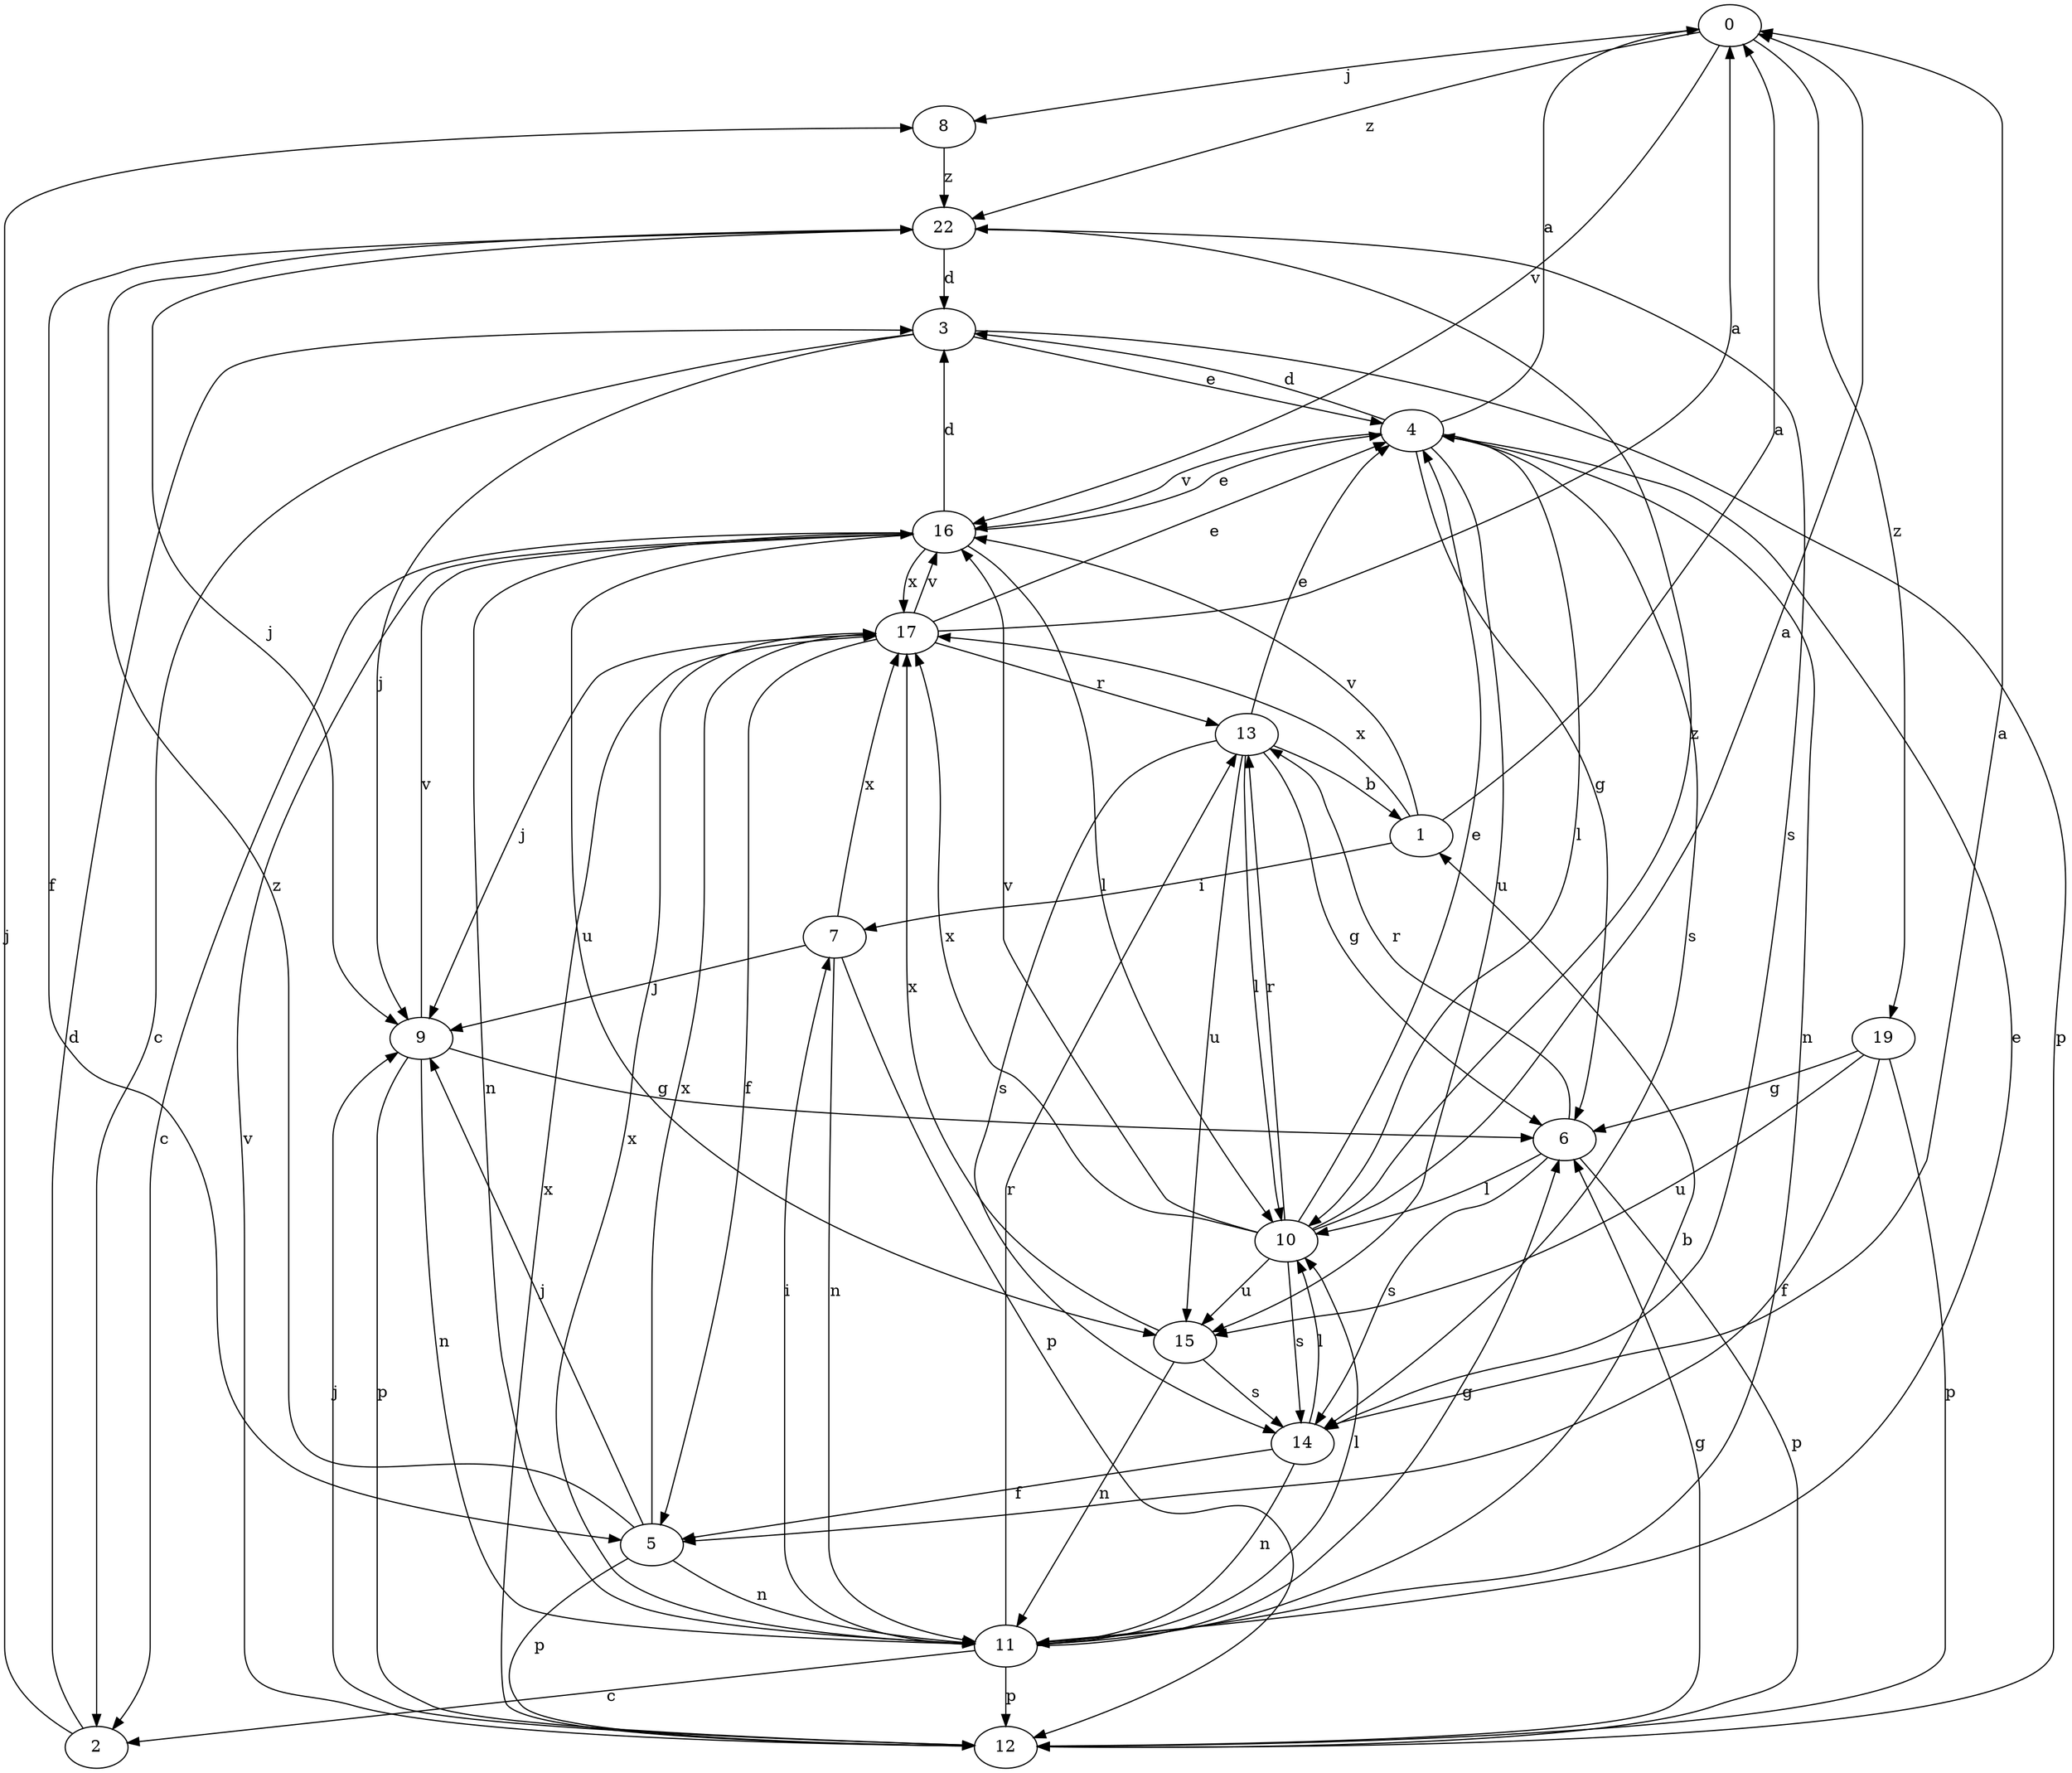 strict digraph  {
0;
1;
2;
3;
4;
5;
6;
7;
8;
9;
10;
11;
12;
13;
14;
15;
16;
17;
19;
22;
0 -> 8  [label=j];
0 -> 16  [label=v];
0 -> 19  [label=z];
0 -> 22  [label=z];
1 -> 0  [label=a];
1 -> 7  [label=i];
1 -> 16  [label=v];
1 -> 17  [label=x];
2 -> 3  [label=d];
2 -> 8  [label=j];
3 -> 2  [label=c];
3 -> 4  [label=e];
3 -> 9  [label=j];
3 -> 12  [label=p];
4 -> 0  [label=a];
4 -> 3  [label=d];
4 -> 6  [label=g];
4 -> 10  [label=l];
4 -> 11  [label=n];
4 -> 14  [label=s];
4 -> 15  [label=u];
4 -> 16  [label=v];
5 -> 9  [label=j];
5 -> 11  [label=n];
5 -> 12  [label=p];
5 -> 17  [label=x];
5 -> 22  [label=z];
6 -> 10  [label=l];
6 -> 12  [label=p];
6 -> 13  [label=r];
6 -> 14  [label=s];
7 -> 9  [label=j];
7 -> 11  [label=n];
7 -> 12  [label=p];
7 -> 17  [label=x];
8 -> 22  [label=z];
9 -> 6  [label=g];
9 -> 11  [label=n];
9 -> 12  [label=p];
9 -> 16  [label=v];
10 -> 0  [label=a];
10 -> 4  [label=e];
10 -> 13  [label=r];
10 -> 14  [label=s];
10 -> 15  [label=u];
10 -> 16  [label=v];
10 -> 17  [label=x];
10 -> 22  [label=z];
11 -> 1  [label=b];
11 -> 2  [label=c];
11 -> 4  [label=e];
11 -> 6  [label=g];
11 -> 7  [label=i];
11 -> 10  [label=l];
11 -> 12  [label=p];
11 -> 13  [label=r];
11 -> 17  [label=x];
12 -> 6  [label=g];
12 -> 9  [label=j];
12 -> 16  [label=v];
12 -> 17  [label=x];
13 -> 1  [label=b];
13 -> 4  [label=e];
13 -> 6  [label=g];
13 -> 10  [label=l];
13 -> 14  [label=s];
13 -> 15  [label=u];
14 -> 0  [label=a];
14 -> 5  [label=f];
14 -> 10  [label=l];
14 -> 11  [label=n];
15 -> 11  [label=n];
15 -> 14  [label=s];
15 -> 17  [label=x];
16 -> 2  [label=c];
16 -> 3  [label=d];
16 -> 4  [label=e];
16 -> 10  [label=l];
16 -> 11  [label=n];
16 -> 15  [label=u];
16 -> 17  [label=x];
17 -> 0  [label=a];
17 -> 4  [label=e];
17 -> 5  [label=f];
17 -> 9  [label=j];
17 -> 13  [label=r];
17 -> 16  [label=v];
19 -> 5  [label=f];
19 -> 6  [label=g];
19 -> 12  [label=p];
19 -> 15  [label=u];
22 -> 3  [label=d];
22 -> 5  [label=f];
22 -> 9  [label=j];
22 -> 14  [label=s];
}
